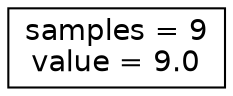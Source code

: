 digraph Tree {
node [shape=box, style="filled", color="black", fontname="helvetica"] ;
edge [fontname="helvetica"] ;
0 [label="samples = 9\nvalue = 9.0", fillcolor="#ffffff"] ;
}
